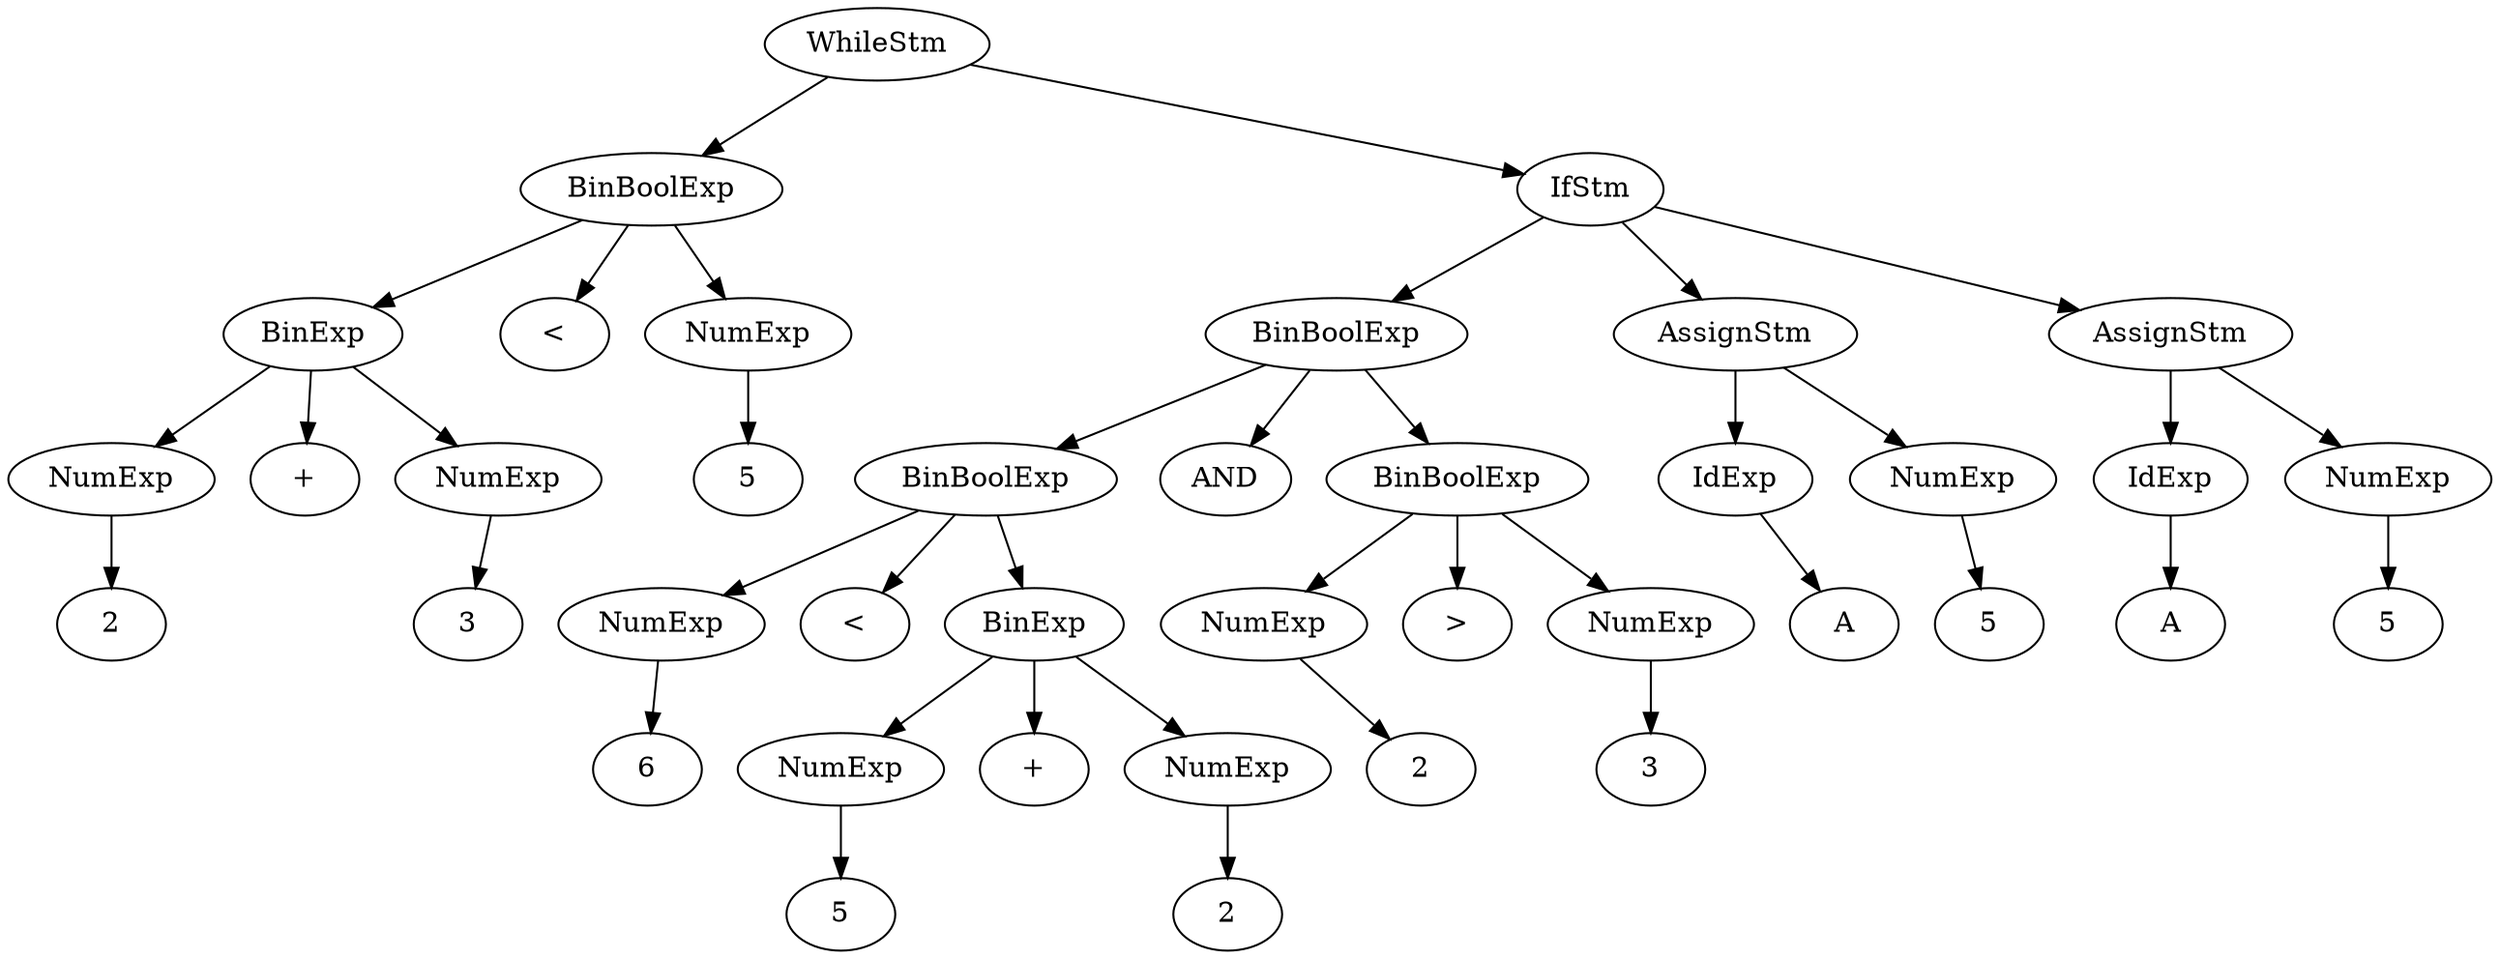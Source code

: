 digraph my_graph {
105578886131152;
105578886131152[label = "WhileStm"];
105578886131152->105578886131632;
105578886131632[label = "BinBoolExp"];
105578886131632->105578886131680;
105578886131680[label = "BinExp"];
105578886131680->105570296192976
105570296192976[label = "NumExp"];
105570296192976->105570296192984;
105570296192984[label = "2"];
105578886131680->105578886131704;
105578886131704[label = "+" ];
105578886131680->105570296192944
105570296192944[label = "NumExp"];
105570296192944->105570296192952;
105570296192952[label = "3"];
105578886131632->105578886131656;
105578886131656[label = "<" ];
105578886131632->105570296192912
105570296192912[label = "NumExp"];
105570296192912->105570296192920;
105570296192920[label = "5"];
105578886131152->105578886131200;
105578886131200[label = "IfStm"];
105578886131200->105578886131440;
105578886131440[label = "BinBoolExp"];
105578886131440->105578886131536;
105578886131536[label = "BinBoolExp"];
105578886131536->105570296192880
105570296192880[label = "NumExp"];
105570296192880->105570296192888;
105570296192888[label = "6"];
105578886131536->105578886131560;
105578886131560[label = "<" ];
105578886131536->105578886131584;
105578886131584[label = "BinExp"];
105578886131584->105570296192848
105570296192848[label = "NumExp"];
105570296192848->105570296192856;
105570296192856[label = "5"];
105578886131584->105578886131608;
105578886131608[label = "+" ];
105578886131584->105570296192816
105570296192816[label = "NumExp"];
105570296192816->105570296192824;
105570296192824[label = "2"];
105578886131440->105578886131464;
105578886131464[label = "AND" ];
105578886131440->105578886131488;
105578886131488[label = "BinBoolExp"];
105578886131488->105570296192784
105570296192784[label = "NumExp"];
105570296192784->105570296192792;
105570296192792[label = "2"];
105578886131488->105578886131512;
105578886131512[label = ">" ];
105578886131488->105570296192752
105570296192752[label = "NumExp"];
105570296192752->105570296192760;
105570296192760[label = "3"];
105578886131200->105578886131344;
105578886131344[label = "AssignStm"];
105578886131344->105570296192720
105570296192720[label = "IdExp"];
105570296192720->105570296192728;
105570296192728[label = "A"];
105578886131344->105570296192688
105570296192688[label = "NumExp"];
105570296192688->105570296192696;
105570296192696[label = "5"];
105578886131200->105578886131248;
105578886131248[label = "AssignStm"];
105578886131248->105570296192656
105570296192656[label = "IdExp"];
105570296192656->105570296192664;
105570296192664[label = "A"];
105578886131248->105570296192624
105570296192624[label = "NumExp"];
105570296192624->105570296192632;
105570296192632[label = "5"];

}
